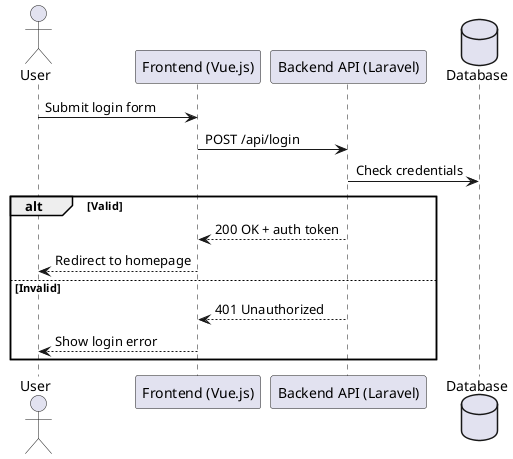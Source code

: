 @startuml
actor User
participant "Frontend (Vue.js)" as FE
participant "Backend API (Laravel)" as BE
database Database

User -> FE: Submit login form
FE -> BE: POST /api/login
BE -> Database: Check credentials
alt Valid
    BE --> FE: 200 OK + auth token
    FE --> User: Redirect to homepage
else Invalid
    BE --> FE: 401 Unauthorized
    FE --> User: Show login error
end
@enduml